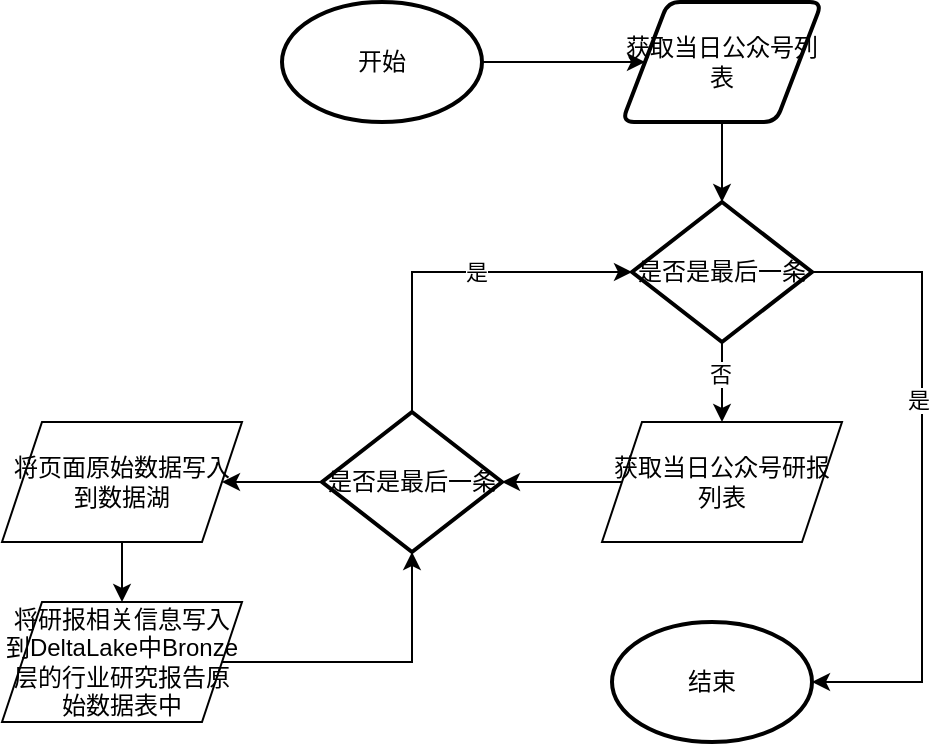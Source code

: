 <mxfile version="14.4.9" type="github">
  <diagram id="GCbj6qEZZx6PM13zVxRF" name="第 1 页">
    <mxGraphModel dx="1593" dy="429" grid="1" gridSize="10" guides="1" tooltips="1" connect="1" arrows="1" fold="1" page="1" pageScale="1" pageWidth="850" pageHeight="1100" math="0" shadow="0">
      <root>
        <mxCell id="0" />
        <mxCell id="1" parent="0" />
        <mxCell id="VnJmP2dUm73nQAp3kCWq-1" style="edgeStyle=orthogonalEdgeStyle;rounded=0;orthogonalLoop=1;jettySize=auto;html=1;exitX=0.5;exitY=1;exitDx=0;exitDy=0;entryX=0.5;entryY=0;entryDx=0;entryDy=0;entryPerimeter=0;" parent="1" source="VnJmP2dUm73nQAp3kCWq-2" target="VnJmP2dUm73nQAp3kCWq-11" edge="1">
          <mxGeometry relative="1" as="geometry">
            <mxPoint x="280" y="250" as="targetPoint" />
          </mxGeometry>
        </mxCell>
        <mxCell id="VnJmP2dUm73nQAp3kCWq-2" value="获取当日公众号列表" style="shape=parallelogram;html=1;strokeWidth=2;perimeter=parallelogramPerimeter;whiteSpace=wrap;rounded=1;arcSize=12;size=0.23;" parent="1" vertex="1">
          <mxGeometry x="230" y="130" width="100" height="60" as="geometry" />
        </mxCell>
        <mxCell id="4c2e-EeaPmxIaRiaBZTg-19" style="edgeStyle=orthogonalEdgeStyle;rounded=0;orthogonalLoop=1;jettySize=auto;html=1;exitX=1;exitY=0.5;exitDx=0;exitDy=0;exitPerimeter=0;entryX=0;entryY=0.5;entryDx=0;entryDy=0;" edge="1" parent="1" source="VnJmP2dUm73nQAp3kCWq-4" target="VnJmP2dUm73nQAp3kCWq-2">
          <mxGeometry relative="1" as="geometry" />
        </mxCell>
        <mxCell id="VnJmP2dUm73nQAp3kCWq-4" value="开始" style="strokeWidth=2;html=1;shape=mxgraph.flowchart.start_1;whiteSpace=wrap;" parent="1" vertex="1">
          <mxGeometry x="60" y="130" width="100" height="60" as="geometry" />
        </mxCell>
        <mxCell id="4c2e-EeaPmxIaRiaBZTg-6" style="edgeStyle=orthogonalEdgeStyle;rounded=0;orthogonalLoop=1;jettySize=auto;html=1;exitX=0.5;exitY=1;exitDx=0;exitDy=0;exitPerimeter=0;entryX=0.5;entryY=0;entryDx=0;entryDy=0;" edge="1" parent="1" source="VnJmP2dUm73nQAp3kCWq-11" target="4c2e-EeaPmxIaRiaBZTg-5">
          <mxGeometry relative="1" as="geometry" />
        </mxCell>
        <mxCell id="4c2e-EeaPmxIaRiaBZTg-11" value="否" style="edgeLabel;html=1;align=center;verticalAlign=middle;resizable=0;points=[];" vertex="1" connectable="0" parent="4c2e-EeaPmxIaRiaBZTg-6">
          <mxGeometry x="-0.2" y="-1" relative="1" as="geometry">
            <mxPoint as="offset" />
          </mxGeometry>
        </mxCell>
        <mxCell id="4c2e-EeaPmxIaRiaBZTg-17" style="edgeStyle=orthogonalEdgeStyle;rounded=0;orthogonalLoop=1;jettySize=auto;html=1;exitX=1;exitY=0.5;exitDx=0;exitDy=0;exitPerimeter=0;entryX=1;entryY=0.5;entryDx=0;entryDy=0;entryPerimeter=0;" edge="1" parent="1" source="VnJmP2dUm73nQAp3kCWq-11" target="4c2e-EeaPmxIaRiaBZTg-2">
          <mxGeometry relative="1" as="geometry">
            <Array as="points">
              <mxPoint x="380" y="265" />
              <mxPoint x="380" y="470" />
            </Array>
          </mxGeometry>
        </mxCell>
        <mxCell id="4c2e-EeaPmxIaRiaBZTg-18" value="是" style="edgeLabel;html=1;align=center;verticalAlign=middle;resizable=0;points=[];" vertex="1" connectable="0" parent="4c2e-EeaPmxIaRiaBZTg-17">
          <mxGeometry x="-0.244" y="-2" relative="1" as="geometry">
            <mxPoint as="offset" />
          </mxGeometry>
        </mxCell>
        <mxCell id="VnJmP2dUm73nQAp3kCWq-11" value="是否是最后一条" style="strokeWidth=2;html=1;shape=mxgraph.flowchart.decision;whiteSpace=wrap;" parent="1" vertex="1">
          <mxGeometry x="235" y="230" width="90" height="70" as="geometry" />
        </mxCell>
        <mxCell id="4c2e-EeaPmxIaRiaBZTg-2" value="结束" style="strokeWidth=2;html=1;shape=mxgraph.flowchart.start_1;whiteSpace=wrap;" vertex="1" parent="1">
          <mxGeometry x="225" y="440" width="100" height="60" as="geometry" />
        </mxCell>
        <mxCell id="4c2e-EeaPmxIaRiaBZTg-8" style="edgeStyle=orthogonalEdgeStyle;rounded=0;orthogonalLoop=1;jettySize=auto;html=1;exitX=0;exitY=0.5;exitDx=0;exitDy=0;entryX=1;entryY=0.5;entryDx=0;entryDy=0;entryPerimeter=0;" edge="1" parent="1" source="4c2e-EeaPmxIaRiaBZTg-5" target="4c2e-EeaPmxIaRiaBZTg-7">
          <mxGeometry relative="1" as="geometry" />
        </mxCell>
        <mxCell id="4c2e-EeaPmxIaRiaBZTg-5" value="获取当日公众号研报列表" style="shape=parallelogram;perimeter=parallelogramPerimeter;whiteSpace=wrap;html=1;fixedSize=1;" vertex="1" parent="1">
          <mxGeometry x="220" y="340" width="120" height="60" as="geometry" />
        </mxCell>
        <mxCell id="4c2e-EeaPmxIaRiaBZTg-12" style="edgeStyle=orthogonalEdgeStyle;rounded=0;orthogonalLoop=1;jettySize=auto;html=1;exitX=0.5;exitY=0;exitDx=0;exitDy=0;exitPerimeter=0;entryX=0;entryY=0.5;entryDx=0;entryDy=0;entryPerimeter=0;" edge="1" parent="1" source="4c2e-EeaPmxIaRiaBZTg-7" target="VnJmP2dUm73nQAp3kCWq-11">
          <mxGeometry relative="1" as="geometry" />
        </mxCell>
        <mxCell id="4c2e-EeaPmxIaRiaBZTg-13" value="是" style="edgeLabel;html=1;align=center;verticalAlign=middle;resizable=0;points=[];" vertex="1" connectable="0" parent="4c2e-EeaPmxIaRiaBZTg-12">
          <mxGeometry x="0.133" relative="1" as="geometry">
            <mxPoint as="offset" />
          </mxGeometry>
        </mxCell>
        <mxCell id="4c2e-EeaPmxIaRiaBZTg-15" style="edgeStyle=orthogonalEdgeStyle;rounded=0;orthogonalLoop=1;jettySize=auto;html=1;exitX=0;exitY=0.5;exitDx=0;exitDy=0;exitPerimeter=0;entryX=1;entryY=0.5;entryDx=0;entryDy=0;" edge="1" parent="1" source="4c2e-EeaPmxIaRiaBZTg-7" target="4c2e-EeaPmxIaRiaBZTg-14">
          <mxGeometry relative="1" as="geometry" />
        </mxCell>
        <mxCell id="4c2e-EeaPmxIaRiaBZTg-7" value="是否是最后一条" style="strokeWidth=2;html=1;shape=mxgraph.flowchart.decision;whiteSpace=wrap;" vertex="1" parent="1">
          <mxGeometry x="80" y="335" width="90" height="70" as="geometry" />
        </mxCell>
        <mxCell id="4c2e-EeaPmxIaRiaBZTg-20" style="edgeStyle=orthogonalEdgeStyle;rounded=0;orthogonalLoop=1;jettySize=auto;html=1;exitX=0.5;exitY=1;exitDx=0;exitDy=0;" edge="1" parent="1" source="4c2e-EeaPmxIaRiaBZTg-14" target="4c2e-EeaPmxIaRiaBZTg-16">
          <mxGeometry relative="1" as="geometry" />
        </mxCell>
        <mxCell id="4c2e-EeaPmxIaRiaBZTg-14" value="将页面原始数据写入到数据湖" style="shape=parallelogram;perimeter=parallelogramPerimeter;whiteSpace=wrap;html=1;fixedSize=1;" vertex="1" parent="1">
          <mxGeometry x="-80" y="340" width="120" height="60" as="geometry" />
        </mxCell>
        <mxCell id="4c2e-EeaPmxIaRiaBZTg-21" style="edgeStyle=orthogonalEdgeStyle;rounded=0;orthogonalLoop=1;jettySize=auto;html=1;exitX=1;exitY=0.5;exitDx=0;exitDy=0;entryX=0.5;entryY=1;entryDx=0;entryDy=0;entryPerimeter=0;" edge="1" parent="1" source="4c2e-EeaPmxIaRiaBZTg-16" target="4c2e-EeaPmxIaRiaBZTg-7">
          <mxGeometry relative="1" as="geometry" />
        </mxCell>
        <mxCell id="4c2e-EeaPmxIaRiaBZTg-16" value="将研报相关信息写入到DeltaLake中Bronze层的行业研究报告原始数据表中" style="shape=parallelogram;perimeter=parallelogramPerimeter;whiteSpace=wrap;html=1;fixedSize=1;" vertex="1" parent="1">
          <mxGeometry x="-80" y="430" width="120" height="60" as="geometry" />
        </mxCell>
      </root>
    </mxGraphModel>
  </diagram>
</mxfile>
